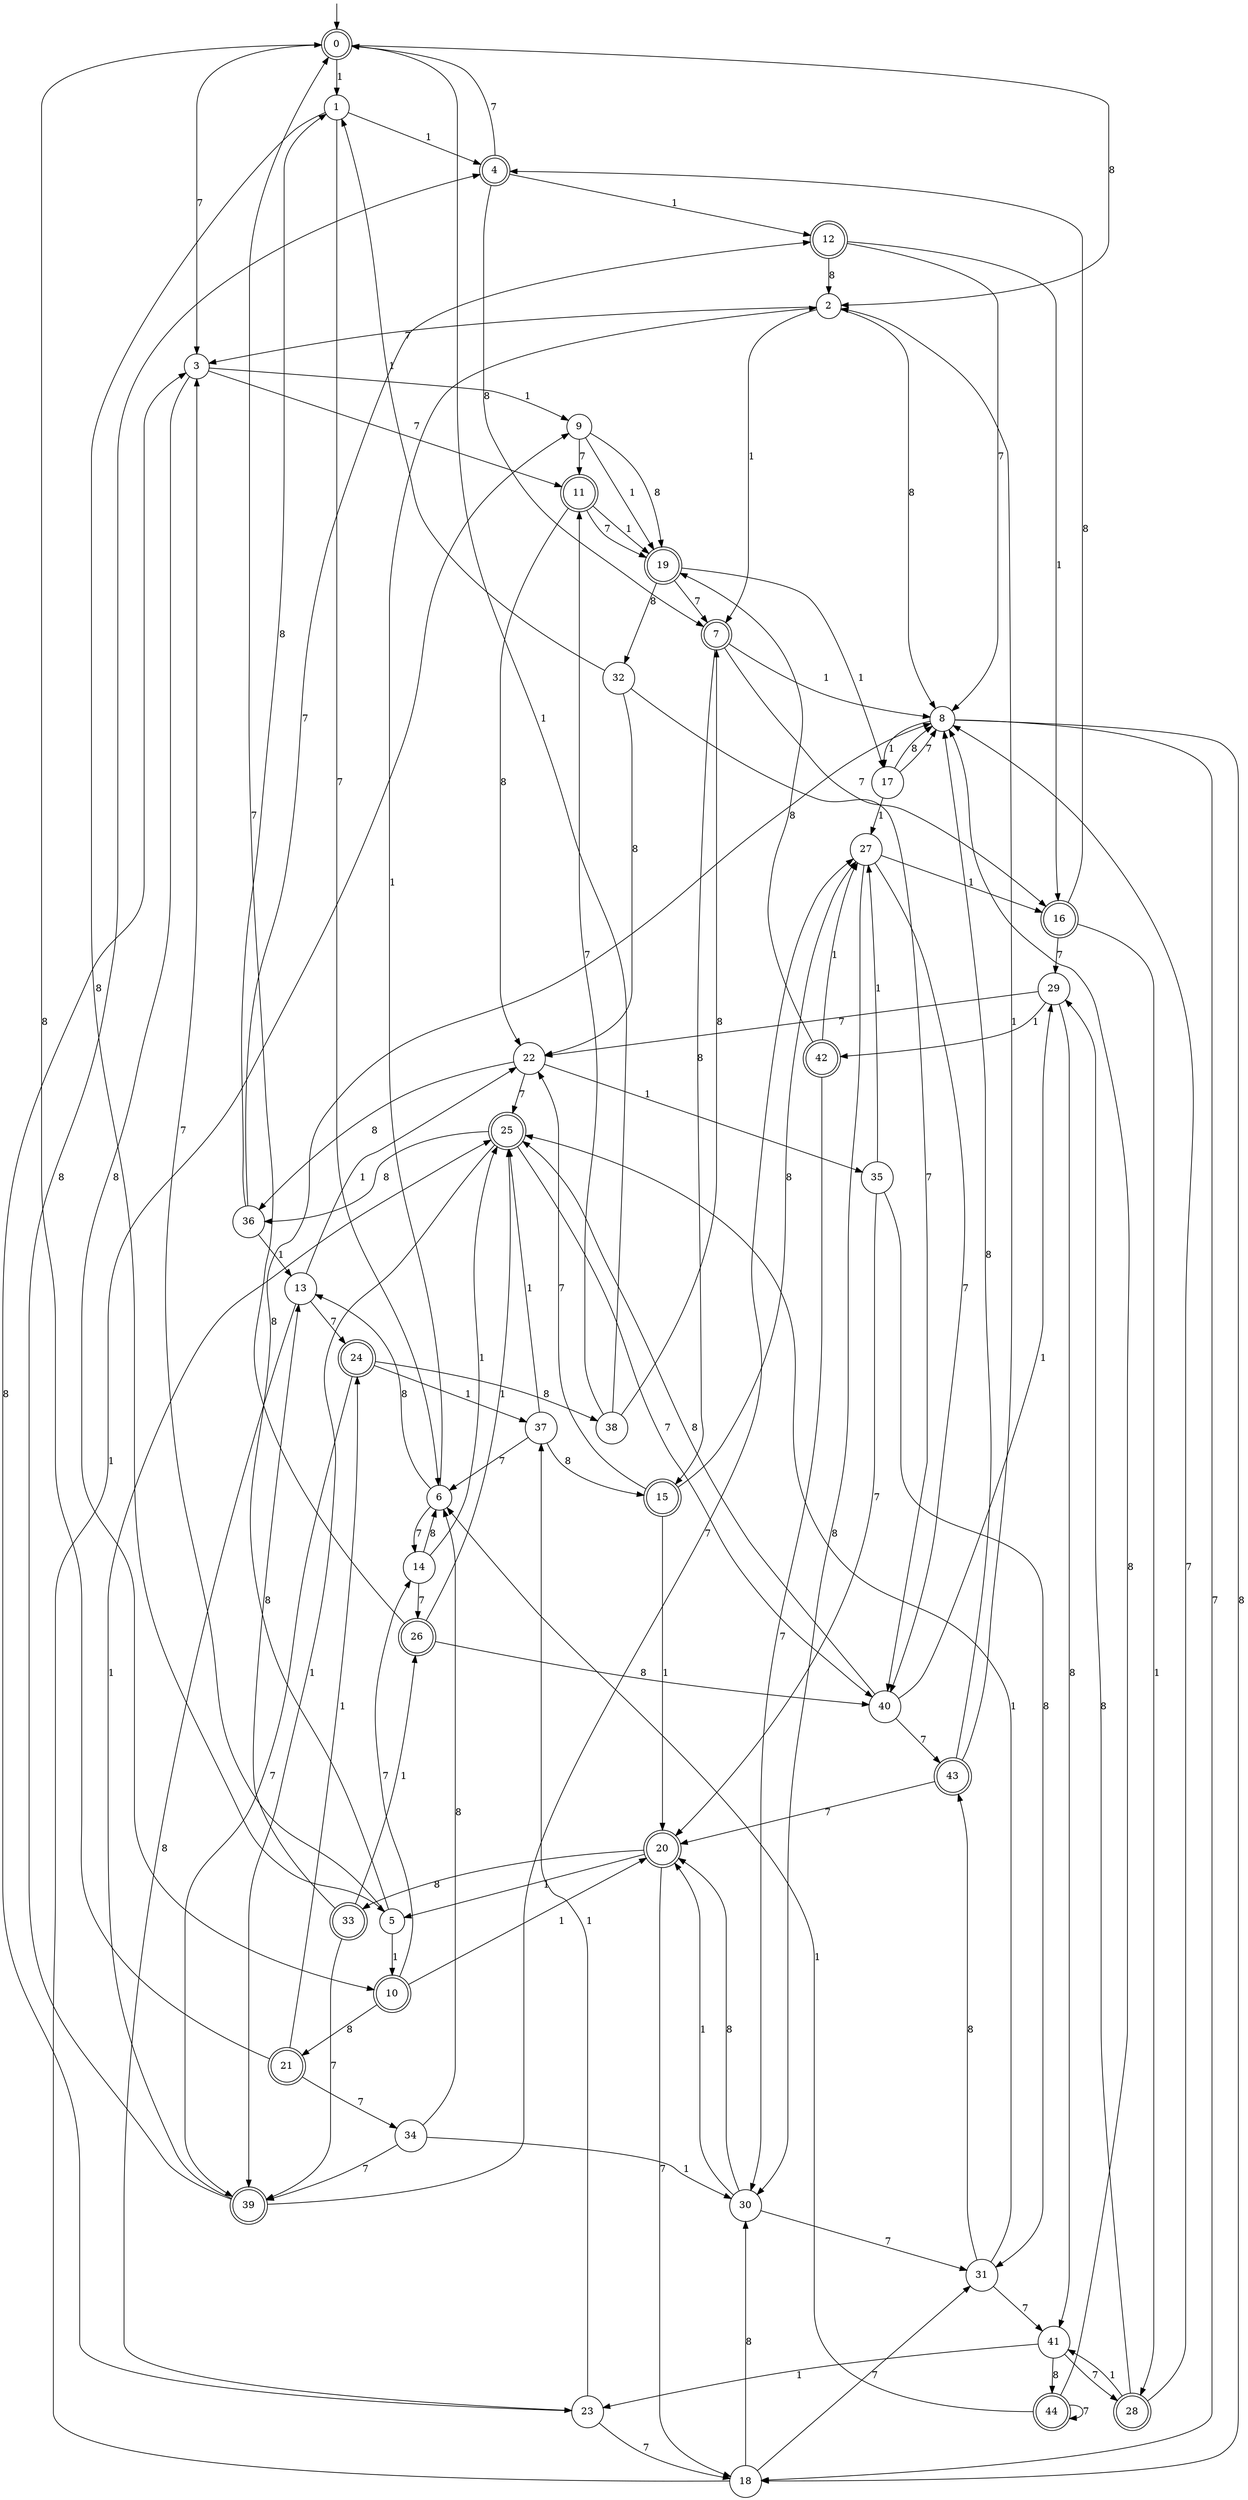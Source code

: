 digraph g {

	s0 [shape="doublecircle" label="0"];
	s1 [shape="circle" label="1"];
	s2 [shape="circle" label="2"];
	s3 [shape="circle" label="3"];
	s4 [shape="doublecircle" label="4"];
	s5 [shape="circle" label="5"];
	s6 [shape="circle" label="6"];
	s7 [shape="doublecircle" label="7"];
	s8 [shape="circle" label="8"];
	s9 [shape="circle" label="9"];
	s10 [shape="doublecircle" label="10"];
	s11 [shape="doublecircle" label="11"];
	s12 [shape="doublecircle" label="12"];
	s13 [shape="circle" label="13"];
	s14 [shape="circle" label="14"];
	s15 [shape="doublecircle" label="15"];
	s16 [shape="doublecircle" label="16"];
	s17 [shape="circle" label="17"];
	s18 [shape="circle" label="18"];
	s19 [shape="doublecircle" label="19"];
	s20 [shape="doublecircle" label="20"];
	s21 [shape="doublecircle" label="21"];
	s22 [shape="circle" label="22"];
	s23 [shape="circle" label="23"];
	s24 [shape="doublecircle" label="24"];
	s25 [shape="doublecircle" label="25"];
	s26 [shape="doublecircle" label="26"];
	s27 [shape="circle" label="27"];
	s28 [shape="doublecircle" label="28"];
	s29 [shape="circle" label="29"];
	s30 [shape="circle" label="30"];
	s31 [shape="circle" label="31"];
	s32 [shape="circle" label="32"];
	s33 [shape="doublecircle" label="33"];
	s34 [shape="circle" label="34"];
	s35 [shape="circle" label="35"];
	s36 [shape="circle" label="36"];
	s37 [shape="circle" label="37"];
	s38 [shape="circle" label="38"];
	s39 [shape="doublecircle" label="39"];
	s40 [shape="circle" label="40"];
	s41 [shape="circle" label="41"];
	s42 [shape="doublecircle" label="42"];
	s43 [shape="doublecircle" label="43"];
	s44 [shape="doublecircle" label="44"];
	s0 -> s1 [label="1"];
	s0 -> s2 [label="8"];
	s0 -> s3 [label="7"];
	s1 -> s4 [label="1"];
	s1 -> s5 [label="8"];
	s1 -> s6 [label="7"];
	s2 -> s7 [label="1"];
	s2 -> s8 [label="8"];
	s2 -> s3 [label="7"];
	s3 -> s9 [label="1"];
	s3 -> s10 [label="8"];
	s3 -> s11 [label="7"];
	s4 -> s12 [label="1"];
	s4 -> s7 [label="8"];
	s4 -> s0 [label="7"];
	s5 -> s10 [label="1"];
	s5 -> s8 [label="8"];
	s5 -> s3 [label="7"];
	s6 -> s2 [label="1"];
	s6 -> s13 [label="8"];
	s6 -> s14 [label="7"];
	s7 -> s8 [label="1"];
	s7 -> s15 [label="8"];
	s7 -> s16 [label="7"];
	s8 -> s17 [label="1"];
	s8 -> s18 [label="8"];
	s8 -> s18 [label="7"];
	s9 -> s19 [label="1"];
	s9 -> s19 [label="8"];
	s9 -> s11 [label="7"];
	s10 -> s20 [label="1"];
	s10 -> s21 [label="8"];
	s10 -> s14 [label="7"];
	s11 -> s19 [label="1"];
	s11 -> s22 [label="8"];
	s11 -> s19 [label="7"];
	s12 -> s16 [label="1"];
	s12 -> s2 [label="8"];
	s12 -> s8 [label="7"];
	s13 -> s22 [label="1"];
	s13 -> s23 [label="8"];
	s13 -> s24 [label="7"];
	s14 -> s25 [label="1"];
	s14 -> s6 [label="8"];
	s14 -> s26 [label="7"];
	s15 -> s20 [label="1"];
	s15 -> s27 [label="8"];
	s15 -> s22 [label="7"];
	s16 -> s28 [label="1"];
	s16 -> s4 [label="8"];
	s16 -> s29 [label="7"];
	s17 -> s27 [label="1"];
	s17 -> s8 [label="8"];
	s17 -> s8 [label="7"];
	s18 -> s9 [label="1"];
	s18 -> s30 [label="8"];
	s18 -> s31 [label="7"];
	s19 -> s17 [label="1"];
	s19 -> s32 [label="8"];
	s19 -> s7 [label="7"];
	s20 -> s5 [label="1"];
	s20 -> s33 [label="8"];
	s20 -> s18 [label="7"];
	s21 -> s24 [label="1"];
	s21 -> s0 [label="8"];
	s21 -> s34 [label="7"];
	s22 -> s35 [label="1"];
	s22 -> s36 [label="8"];
	s22 -> s25 [label="7"];
	s23 -> s37 [label="1"];
	s23 -> s3 [label="8"];
	s23 -> s18 [label="7"];
	s24 -> s37 [label="1"];
	s24 -> s38 [label="8"];
	s24 -> s39 [label="7"];
	s25 -> s39 [label="1"];
	s25 -> s36 [label="8"];
	s25 -> s40 [label="7"];
	s26 -> s25 [label="1"];
	s26 -> s40 [label="8"];
	s26 -> s0 [label="7"];
	s27 -> s16 [label="1"];
	s27 -> s30 [label="8"];
	s27 -> s40 [label="7"];
	s28 -> s41 [label="1"];
	s28 -> s29 [label="8"];
	s28 -> s8 [label="7"];
	s29 -> s42 [label="1"];
	s29 -> s41 [label="8"];
	s29 -> s22 [label="7"];
	s30 -> s20 [label="1"];
	s30 -> s20 [label="8"];
	s30 -> s31 [label="7"];
	s31 -> s25 [label="1"];
	s31 -> s43 [label="8"];
	s31 -> s41 [label="7"];
	s32 -> s1 [label="1"];
	s32 -> s22 [label="8"];
	s32 -> s40 [label="7"];
	s33 -> s26 [label="1"];
	s33 -> s13 [label="8"];
	s33 -> s39 [label="7"];
	s34 -> s30 [label="1"];
	s34 -> s6 [label="8"];
	s34 -> s39 [label="7"];
	s35 -> s27 [label="1"];
	s35 -> s31 [label="8"];
	s35 -> s20 [label="7"];
	s36 -> s13 [label="1"];
	s36 -> s1 [label="8"];
	s36 -> s12 [label="7"];
	s37 -> s25 [label="1"];
	s37 -> s15 [label="8"];
	s37 -> s6 [label="7"];
	s38 -> s0 [label="1"];
	s38 -> s7 [label="8"];
	s38 -> s11 [label="7"];
	s39 -> s25 [label="1"];
	s39 -> s4 [label="8"];
	s39 -> s27 [label="7"];
	s40 -> s29 [label="1"];
	s40 -> s25 [label="8"];
	s40 -> s43 [label="7"];
	s41 -> s23 [label="1"];
	s41 -> s44 [label="8"];
	s41 -> s28 [label="7"];
	s42 -> s27 [label="1"];
	s42 -> s19 [label="8"];
	s42 -> s30 [label="7"];
	s43 -> s2 [label="1"];
	s43 -> s8 [label="8"];
	s43 -> s20 [label="7"];
	s44 -> s6 [label="1"];
	s44 -> s8 [label="8"];
	s44 -> s44 [label="7"];

__start0 [label="" shape="none" width="0" height="0"];
__start0 -> s0;

}
